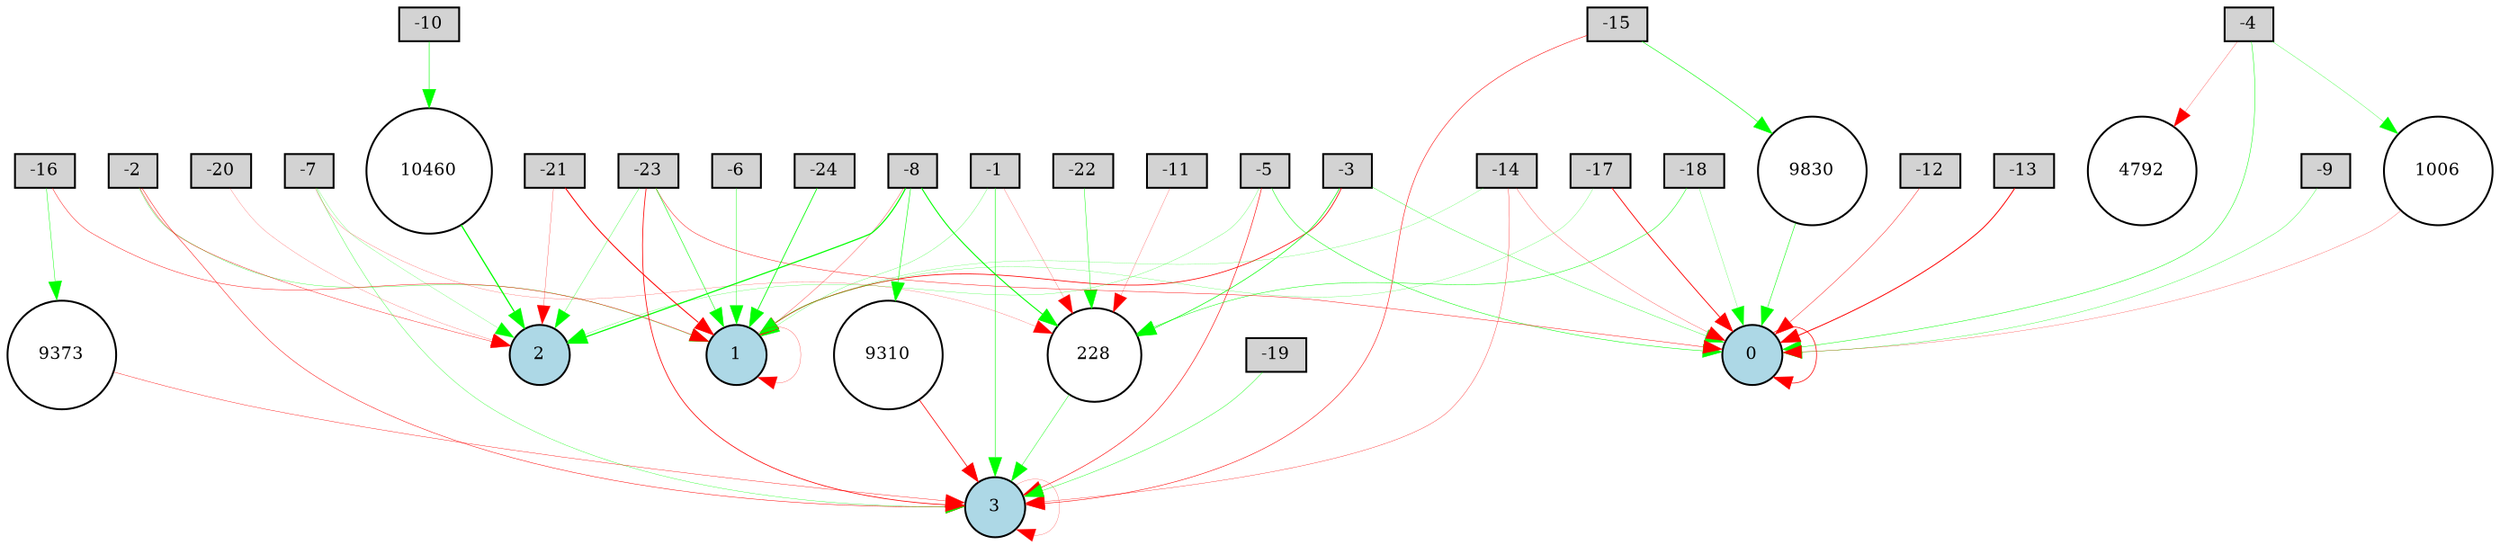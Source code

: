 digraph {
	node [fontsize=9 height=0.2 shape=circle width=0.2]
	-1 [fillcolor=lightgray shape=box style=filled]
	-2 [fillcolor=lightgray shape=box style=filled]
	-3 [fillcolor=lightgray shape=box style=filled]
	-4 [fillcolor=lightgray shape=box style=filled]
	-5 [fillcolor=lightgray shape=box style=filled]
	-6 [fillcolor=lightgray shape=box style=filled]
	-7 [fillcolor=lightgray shape=box style=filled]
	-8 [fillcolor=lightgray shape=box style=filled]
	-9 [fillcolor=lightgray shape=box style=filled]
	-10 [fillcolor=lightgray shape=box style=filled]
	-11 [fillcolor=lightgray shape=box style=filled]
	-12 [fillcolor=lightgray shape=box style=filled]
	-13 [fillcolor=lightgray shape=box style=filled]
	-14 [fillcolor=lightgray shape=box style=filled]
	-15 [fillcolor=lightgray shape=box style=filled]
	-16 [fillcolor=lightgray shape=box style=filled]
	-17 [fillcolor=lightgray shape=box style=filled]
	-18 [fillcolor=lightgray shape=box style=filled]
	-19 [fillcolor=lightgray shape=box style=filled]
	-20 [fillcolor=lightgray shape=box style=filled]
	-21 [fillcolor=lightgray shape=box style=filled]
	-22 [fillcolor=lightgray shape=box style=filled]
	-23 [fillcolor=lightgray shape=box style=filled]
	-24 [fillcolor=lightgray shape=box style=filled]
	0 [fillcolor=lightblue style=filled]
	1 [fillcolor=lightblue style=filled]
	2 [fillcolor=lightblue style=filled]
	3 [fillcolor=lightblue style=filled]
	228 [fillcolor=white style=filled]
	9830 [fillcolor=white style=filled]
	1006 [fillcolor=white style=filled]
	4792 [fillcolor=white style=filled]
	10460 [fillcolor=white style=filled]
	9373 [fillcolor=white style=filled]
	9310 [fillcolor=white style=filled]
	-20 -> 2 [color=red penwidth=0.10304909290492882 style=solid]
	-23 -> 0 [color=red penwidth=0.22309356606591063 style=solid]
	-19 -> 3 [color=green penwidth=0.2084680287964225 style=solid]
	-24 -> 1 [color=green penwidth=0.4031086966544659 style=solid]
	-12 -> 0 [color=red penwidth=0.2159662094750532 style=solid]
	-21 -> 1 [color=red penwidth=0.5059834286140459 style=solid]
	-10 -> 10460 [color=green penwidth=0.30000000000000004 style=solid]
	-8 -> 1 [color=red penwidth=0.16096483517630455 style=solid]
	-8 -> 9310 [color=green penwidth=0.30000000000000004 style=solid]
	-1 -> 1 [color=green penwidth=0.1280190071904174 style=solid]
	3 -> 3 [color=red penwidth=0.11329629014526169 style=solid]
	-17 -> 0 [color=red penwidth=0.4443897215279229 style=solid]
	-23 -> 3 [color=red penwidth=0.3896651981412257 style=solid]
	9830 -> 0 [color=green penwidth=0.2721900480127993 style=solid]
	-23 -> 2 [color=green penwidth=0.15939670893852081 style=solid]
	-15 -> 3 [color=red penwidth=0.2736039874100452 style=solid]
	-8 -> 2 [color=green penwidth=0.6161092083581813 style=solid]
	9373 -> 3 [color=red penwidth=0.19663887184393752 style=solid]
	-7 -> 3 [color=green penwidth=0.16766585139502793 style=solid]
	1 -> 1 [color=red penwidth=0.13316568834062295 style=solid]
	1006 -> 0 [color=red penwidth=0.12700564536533154 style=solid]
	-5 -> 0 [color=green penwidth=0.26036140678620223 style=solid]
	0 -> 0 [color=red penwidth=0.36566857707049105 style=solid]
	-14 -> 3 [color=red penwidth=0.16834578342125472 style=solid]
	-22 -> 228 [color=green penwidth=0.22980781574516815 style=solid]
	9310 -> 3 [color=red penwidth=0.3819459944168663 style=solid]
	-18 -> 228 [color=green penwidth=0.24394085470619814 style=solid]
	-2 -> 2 [color=red penwidth=0.19716025003703436 style=solid]
	-2 -> 1 [color=green penwidth=0.1602386281739876 style=solid]
	-8 -> 228 [color=green penwidth=0.5399664585106867 style=solid]
	-16 -> 1 [color=red penwidth=0.22191229728806572 style=solid]
	-3 -> 1 [color=red penwidth=0.3889377374148054 style=solid]
	-11 -> 228 [color=red penwidth=0.11391800799909857 style=solid]
	-9 -> 0 [color=green penwidth=0.1713076397810931 style=solid]
	228 -> 3 [color=green penwidth=0.21866455722612535 style=solid]
	-4 -> 0 [color=green penwidth=0.24443439109624437 style=solid]
	-7 -> 2 [color=green penwidth=0.1119306390091128 style=solid]
	-1 -> 228 [color=red penwidth=0.11686155372423823 style=solid]
	-3 -> 228 [color=green penwidth=0.34702728906091973 style=solid]
	10460 -> 2 [color=green penwidth=0.6497349468632901 style=solid]
	-5 -> 3 [color=red penwidth=0.300044361028846 style=solid]
	-4 -> 4792 [color=red penwidth=0.13401489137553674 style=solid]
	-14 -> 0 [color=red penwidth=0.145359741332825 style=solid]
	-6 -> 1 [color=green penwidth=0.20307683534085835 style=solid]
	-15 -> 9830 [color=green penwidth=0.30000000000000004 style=solid]
	-23 -> 1 [color=green penwidth=0.27799539887076746 style=solid]
	-7 -> 228 [color=red penwidth=0.10715996622691952 style=solid]
	-2 -> 3 [color=red penwidth=0.24319970955606274 style=solid]
	-21 -> 2 [color=red penwidth=0.14006435791605837 style=solid]
	-3 -> 0 [color=green penwidth=0.1778293917290772 style=solid]
	-17 -> 1 [color=green penwidth=0.11823452001627727 style=solid]
	-1 -> 3 [color=green penwidth=0.2824671332020907 style=solid]
	-16 -> 9373 [color=green penwidth=0.22896284204952455 style=solid]
	-18 -> 0 [color=green penwidth=0.12461788079075492 style=solid]
	-13 -> 0 [color=red penwidth=0.48356576185805755 style=solid]
	-5 -> 2 [color=green penwidth=0.12578117076221154 style=solid]
	-14 -> 1 [color=green penwidth=0.11352097949120102 style=solid]
	-4 -> 1006 [color=green penwidth=0.1521093519007319 style=solid]
}
